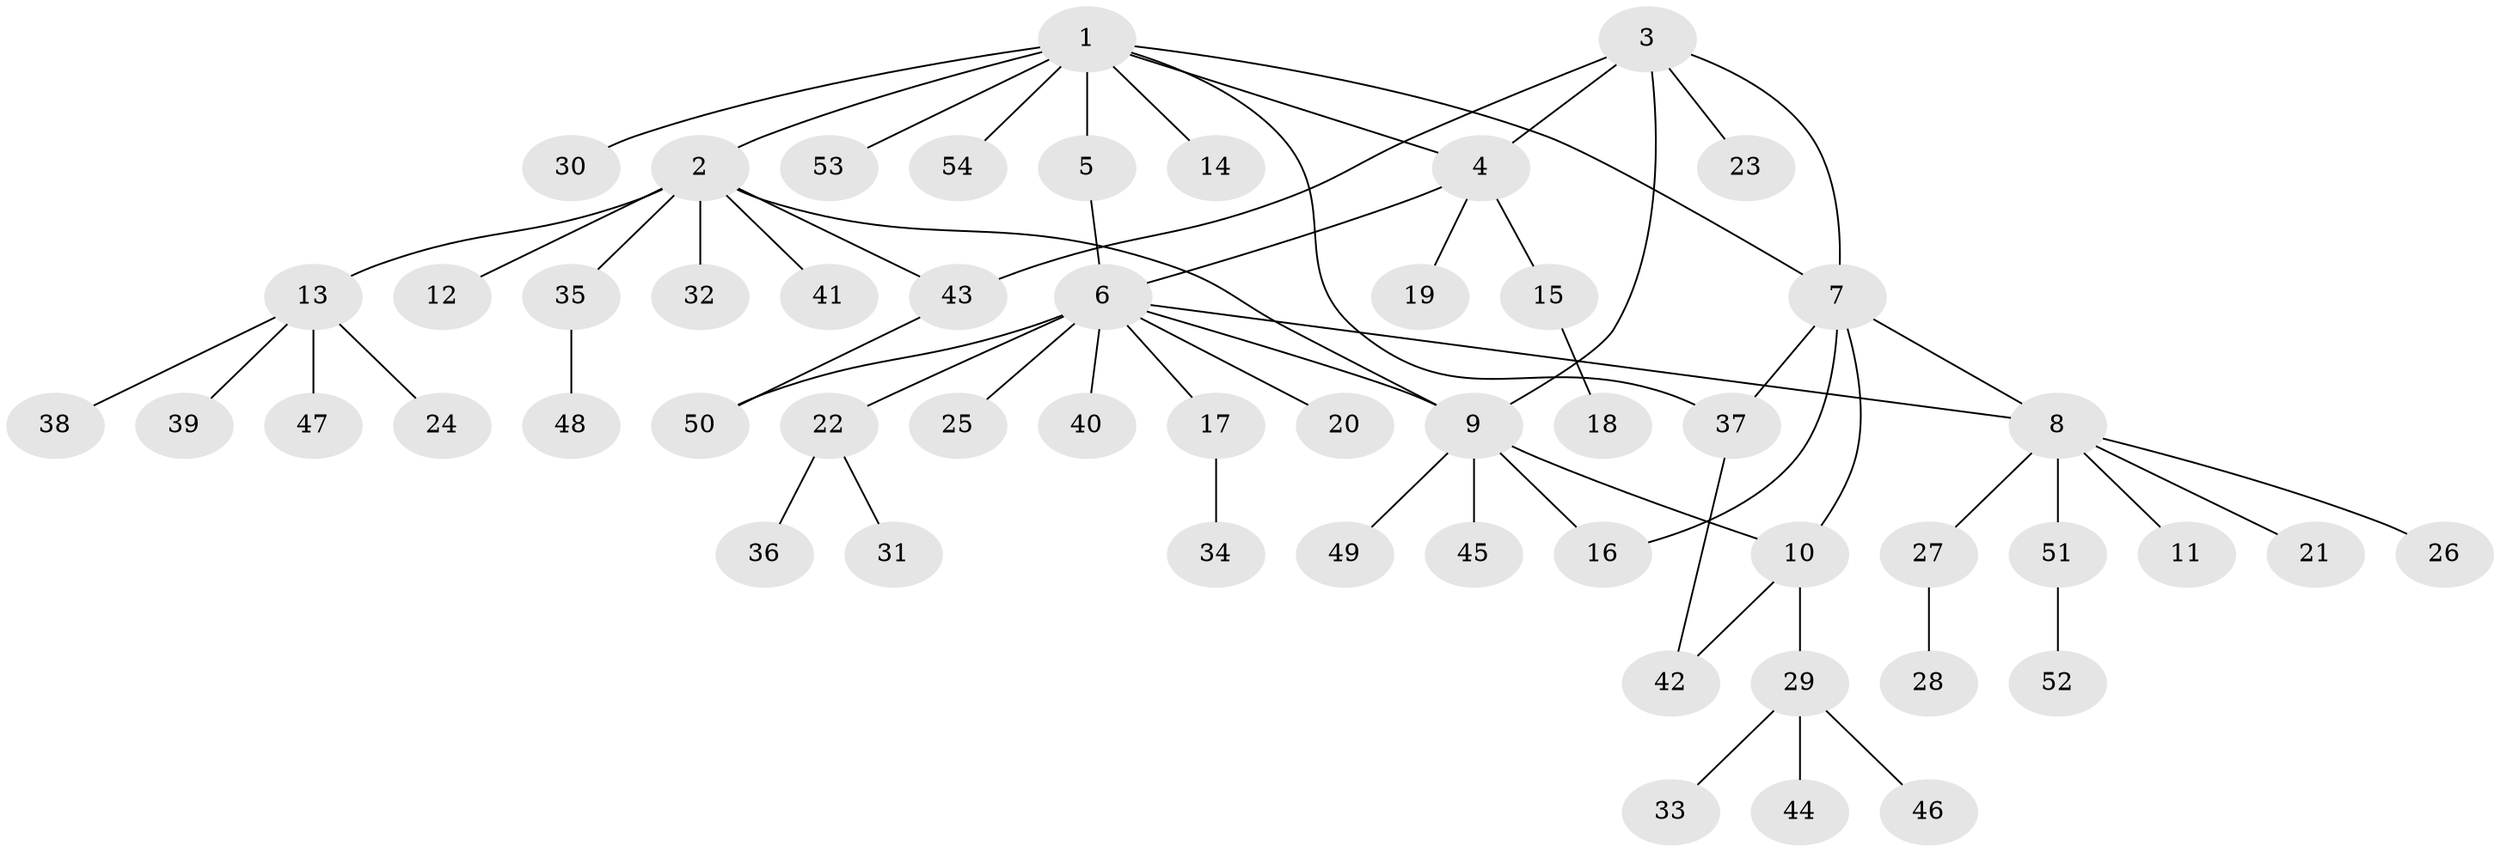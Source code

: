 // coarse degree distribution, {9: 0.02702702702702703, 8: 0.02702702702702703, 5: 0.05405405405405406, 2: 0.02702702702702703, 10: 0.02702702702702703, 6: 0.02702702702702703, 4: 0.08108108108108109, 7: 0.02702702702702703, 1: 0.6486486486486487, 3: 0.05405405405405406}
// Generated by graph-tools (version 1.1) at 2025/19/03/04/25 18:19:41]
// undirected, 54 vertices, 64 edges
graph export_dot {
graph [start="1"]
  node [color=gray90,style=filled];
  1;
  2;
  3;
  4;
  5;
  6;
  7;
  8;
  9;
  10;
  11;
  12;
  13;
  14;
  15;
  16;
  17;
  18;
  19;
  20;
  21;
  22;
  23;
  24;
  25;
  26;
  27;
  28;
  29;
  30;
  31;
  32;
  33;
  34;
  35;
  36;
  37;
  38;
  39;
  40;
  41;
  42;
  43;
  44;
  45;
  46;
  47;
  48;
  49;
  50;
  51;
  52;
  53;
  54;
  1 -- 2;
  1 -- 4;
  1 -- 5;
  1 -- 7;
  1 -- 14;
  1 -- 30;
  1 -- 37;
  1 -- 53;
  1 -- 54;
  2 -- 9;
  2 -- 12;
  2 -- 13;
  2 -- 32;
  2 -- 35;
  2 -- 41;
  2 -- 43;
  3 -- 4;
  3 -- 7;
  3 -- 9;
  3 -- 23;
  3 -- 43;
  4 -- 6;
  4 -- 15;
  4 -- 19;
  5 -- 6;
  6 -- 8;
  6 -- 9;
  6 -- 17;
  6 -- 20;
  6 -- 22;
  6 -- 25;
  6 -- 40;
  6 -- 50;
  7 -- 8;
  7 -- 10;
  7 -- 16;
  7 -- 37;
  8 -- 11;
  8 -- 21;
  8 -- 26;
  8 -- 27;
  8 -- 51;
  9 -- 10;
  9 -- 16;
  9 -- 45;
  9 -- 49;
  10 -- 29;
  10 -- 42;
  13 -- 24;
  13 -- 38;
  13 -- 39;
  13 -- 47;
  15 -- 18;
  17 -- 34;
  22 -- 31;
  22 -- 36;
  27 -- 28;
  29 -- 33;
  29 -- 44;
  29 -- 46;
  35 -- 48;
  37 -- 42;
  43 -- 50;
  51 -- 52;
}
